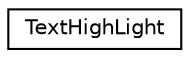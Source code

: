 digraph "Graphical Class Hierarchy"
{
  edge [fontname="Helvetica",fontsize="10",labelfontname="Helvetica",labelfontsize="10"];
  node [fontname="Helvetica",fontsize="10",shape=record];
  rankdir="LR";
  Node0 [label="TextHighLight",height=0.2,width=0.4,color="black", fillcolor="white", style="filled",URL="$class_text_high_light.html"];
}
